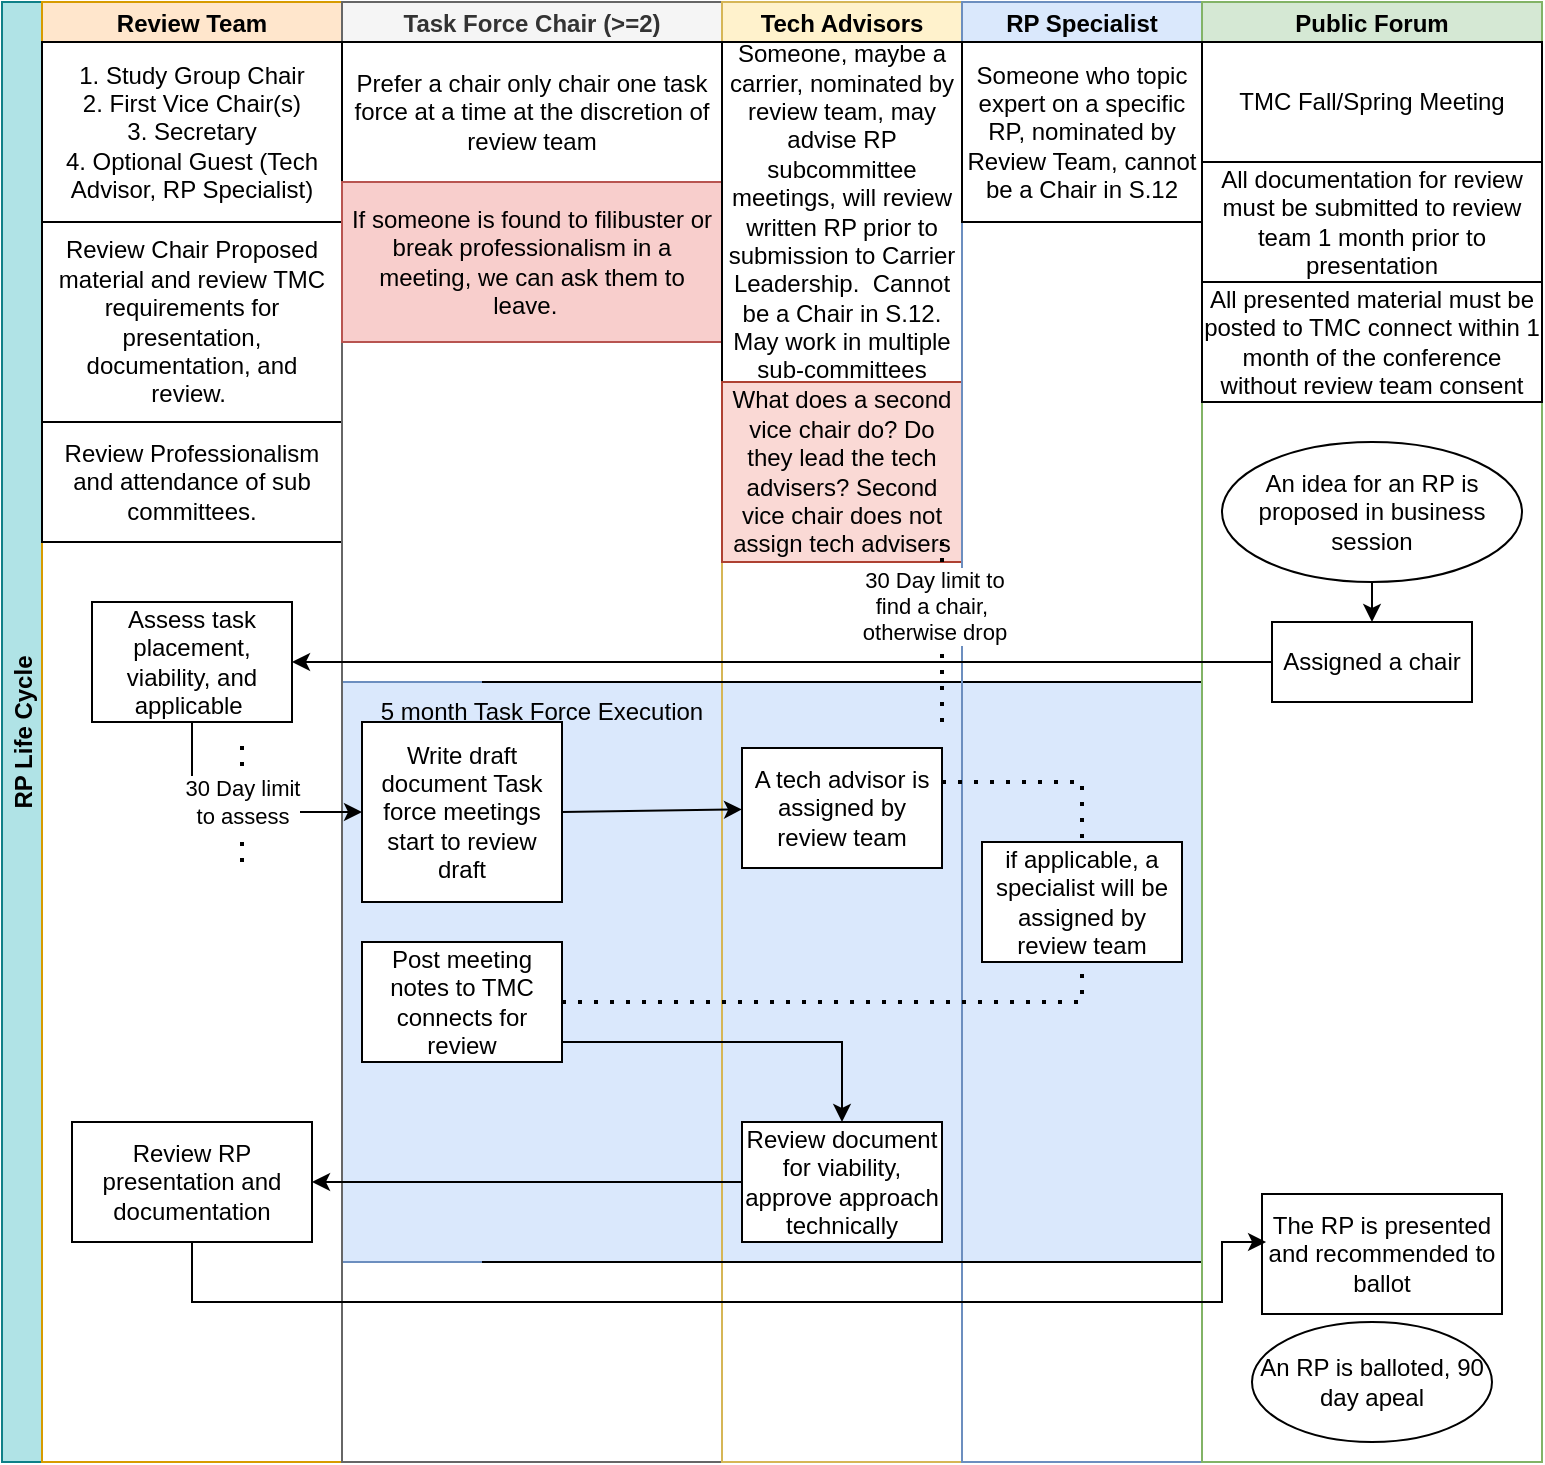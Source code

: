 <mxfile version="20.5.3" type="github">
  <diagram id="VlyM_qsbqjkip8Nx2KwZ" name="Page-1">
    <mxGraphModel dx="1422" dy="762" grid="1" gridSize="10" guides="1" tooltips="1" connect="1" arrows="1" fold="1" page="1" pageScale="1" pageWidth="850" pageHeight="1100" math="0" shadow="0">
      <root>
        <mxCell id="0" />
        <mxCell id="1" parent="0" />
        <mxCell id="Vwr5HX8z7xjedgtPh4Au-28" value="" style="verticalLabelPosition=bottom;verticalAlign=top;html=1;shape=mxgraph.basic.rect;fillColor2=none;strokeWidth=1;size=20;indent=5;fillColor=#dae8fc;strokeColor=#6c8ebf;" vertex="1" parent="1">
          <mxGeometry x="220" y="380" width="430" height="290" as="geometry" />
        </mxCell>
        <mxCell id="n2S20jCCv5cZMQg2Qm6D-1" value="RP Life Cycle" style="swimlane;childLayout=stackLayout;resizeParent=1;resizeParentMax=0;startSize=20;horizontal=0;horizontalStack=1;fillColor=#b0e3e6;strokeColor=#0e8088;" parent="1" vertex="1">
          <mxGeometry x="50" y="40" width="770" height="730" as="geometry" />
        </mxCell>
        <mxCell id="n2S20jCCv5cZMQg2Qm6D-2" value="Review Team" style="swimlane;startSize=20;fillColor=#ffe6cc;strokeColor=#d79b00;" parent="n2S20jCCv5cZMQg2Qm6D-1" vertex="1">
          <mxGeometry x="20" width="150" height="730" as="geometry" />
        </mxCell>
        <mxCell id="n2S20jCCv5cZMQg2Qm6D-17" value="Review Chair Proposed material and review TMC requirements for presentation, documentation, and review.&amp;nbsp;" style="rounded=0;whiteSpace=wrap;html=1;" parent="n2S20jCCv5cZMQg2Qm6D-2" vertex="1">
          <mxGeometry y="110" width="150" height="100" as="geometry" />
        </mxCell>
        <mxCell id="n2S20jCCv5cZMQg2Qm6D-25" value="Review Professionalism and attendance of sub committees." style="rounded=0;whiteSpace=wrap;html=1;" parent="n2S20jCCv5cZMQg2Qm6D-2" vertex="1">
          <mxGeometry y="210" width="150" height="60" as="geometry" />
        </mxCell>
        <mxCell id="n2S20jCCv5cZMQg2Qm6D-26" value="1. Study Group Chair&lt;br&gt;2. First Vice Chair(s)&lt;br&gt;3. Secretary&lt;br&gt;4. Optional Guest (Tech Advisor, RP Specialist)" style="rounded=0;whiteSpace=wrap;html=1;" parent="n2S20jCCv5cZMQg2Qm6D-2" vertex="1">
          <mxGeometry y="20" width="150" height="90" as="geometry" />
        </mxCell>
        <mxCell id="n2S20jCCv5cZMQg2Qm6D-28" value="Assess task placement, viability, and applicable&amp;nbsp;" style="rounded=0;whiteSpace=wrap;html=1;" parent="n2S20jCCv5cZMQg2Qm6D-2" vertex="1">
          <mxGeometry x="25" y="300" width="100" height="60" as="geometry" />
        </mxCell>
        <mxCell id="Vwr5HX8z7xjedgtPh4Au-18" value="Review RP presentation and documentation" style="rounded=0;whiteSpace=wrap;html=1;" vertex="1" parent="n2S20jCCv5cZMQg2Qm6D-2">
          <mxGeometry x="15" y="560" width="120" height="60" as="geometry" />
        </mxCell>
        <mxCell id="n2S20jCCv5cZMQg2Qm6D-3" value="Task Force Chair (&gt;=2)" style="swimlane;startSize=20;fillColor=#f5f5f5;fontColor=#333333;strokeColor=#666666;" parent="n2S20jCCv5cZMQg2Qm6D-1" vertex="1">
          <mxGeometry x="170" width="190" height="730" as="geometry" />
        </mxCell>
        <mxCell id="n2S20jCCv5cZMQg2Qm6D-13" value="Prefer a chair only chair one task force at a time at the discretion of review team" style="rounded=0;whiteSpace=wrap;html=1;" parent="n2S20jCCv5cZMQg2Qm6D-3" vertex="1">
          <mxGeometry y="20" width="190" height="70" as="geometry" />
        </mxCell>
        <mxCell id="n2S20jCCv5cZMQg2Qm6D-20" value="If someone is found to filibuster or break professionalism in a meeting, we can ask them to leave.&amp;nbsp;&amp;nbsp;" style="rounded=0;whiteSpace=wrap;html=1;fillColor=#f8cecc;strokeColor=#b85450;" parent="n2S20jCCv5cZMQg2Qm6D-3" vertex="1">
          <mxGeometry y="90" width="190" height="80" as="geometry" />
        </mxCell>
        <mxCell id="n2S20jCCv5cZMQg2Qm6D-31" value="Write draft document Task force meetings start to review draft" style="rounded=0;whiteSpace=wrap;html=1;" parent="n2S20jCCv5cZMQg2Qm6D-3" vertex="1">
          <mxGeometry x="10" y="360" width="100" height="90" as="geometry" />
        </mxCell>
        <mxCell id="n2S20jCCv5cZMQg2Qm6D-33" value="Post meeting notes to TMC connects for review" style="rounded=0;whiteSpace=wrap;html=1;" parent="n2S20jCCv5cZMQg2Qm6D-3" vertex="1">
          <mxGeometry x="10" y="470" width="100" height="60" as="geometry" />
        </mxCell>
        <mxCell id="Vwr5HX8z7xjedgtPh4Au-15" value="5 month Task Force Execution" style="text;html=1;strokeColor=none;fillColor=none;align=center;verticalAlign=middle;whiteSpace=wrap;rounded=0;" vertex="1" parent="n2S20jCCv5cZMQg2Qm6D-3">
          <mxGeometry x="10" y="340" width="180" height="30" as="geometry" />
        </mxCell>
        <mxCell id="n2S20jCCv5cZMQg2Qm6D-4" value="Tech Advisors" style="swimlane;startSize=20;fillColor=#fff2cc;strokeColor=#d6b656;" parent="n2S20jCCv5cZMQg2Qm6D-1" vertex="1">
          <mxGeometry x="360" width="120" height="730" as="geometry" />
        </mxCell>
        <mxCell id="n2S20jCCv5cZMQg2Qm6D-12" value="Someone, maybe a carrier, nominated by review team, may advise RP subcommittee meetings, will review written RP prior to submission to Carrier Leadership.&amp;nbsp; Cannot be a Chair in S.12. May work in multiple sub-committees" style="rounded=0;whiteSpace=wrap;html=1;" parent="n2S20jCCv5cZMQg2Qm6D-4" vertex="1">
          <mxGeometry y="20" width="120" height="170" as="geometry" />
        </mxCell>
        <mxCell id="n2S20jCCv5cZMQg2Qm6D-34" value="A tech advisor is assigned by review team" style="rounded=0;whiteSpace=wrap;html=1;" parent="n2S20jCCv5cZMQg2Qm6D-4" vertex="1">
          <mxGeometry x="10" y="373" width="100" height="60" as="geometry" />
        </mxCell>
        <mxCell id="n2S20jCCv5cZMQg2Qm6D-41" value="Review document for viability, approve approach technically" style="rounded=0;whiteSpace=wrap;html=1;" parent="n2S20jCCv5cZMQg2Qm6D-4" vertex="1">
          <mxGeometry x="10" y="560" width="100" height="60" as="geometry" />
        </mxCell>
        <mxCell id="Vwr5HX8z7xjedgtPh4Au-13" value="" style="endArrow=none;html=1;rounded=0;" edge="1" parent="n2S20jCCv5cZMQg2Qm6D-4">
          <mxGeometry width="50" height="50" relative="1" as="geometry">
            <mxPoint x="-120" y="340" as="sourcePoint" />
            <mxPoint x="240" y="340" as="targetPoint" />
            <Array as="points">
              <mxPoint x="60" y="340" />
            </Array>
          </mxGeometry>
        </mxCell>
        <mxCell id="Vwr5HX8z7xjedgtPh4Au-30" value="What does a second vice chair do? Do they lead the tech advisers? Second vice chair does not assign tech advisers" style="rounded=0;whiteSpace=wrap;html=1;fillColor=#fad9d5;strokeColor=#ae4132;" vertex="1" parent="n2S20jCCv5cZMQg2Qm6D-4">
          <mxGeometry y="190" width="120" height="90" as="geometry" />
        </mxCell>
        <mxCell id="n2S20jCCv5cZMQg2Qm6D-5" value="RP Specialist" style="swimlane;startSize=20;fillColor=#dae8fc;strokeColor=#6c8ebf;" parent="n2S20jCCv5cZMQg2Qm6D-1" vertex="1">
          <mxGeometry x="480" width="120" height="730" as="geometry" />
        </mxCell>
        <mxCell id="n2S20jCCv5cZMQg2Qm6D-11" value="Someone who topic expert on a specific RP, nominated by Review Team, cannot be a Chair in S.12" style="rounded=0;whiteSpace=wrap;html=1;" parent="n2S20jCCv5cZMQg2Qm6D-5" vertex="1">
          <mxGeometry y="20" width="120" height="90" as="geometry" />
        </mxCell>
        <mxCell id="n2S20jCCv5cZMQg2Qm6D-37" value="if applicable, a specialist will be assigned by review team" style="rounded=0;whiteSpace=wrap;html=1;" parent="n2S20jCCv5cZMQg2Qm6D-5" vertex="1">
          <mxGeometry x="10" y="420" width="100" height="60" as="geometry" />
        </mxCell>
        <mxCell id="n2S20jCCv5cZMQg2Qm6D-39" value="" style="endArrow=none;dashed=1;html=1;dashPattern=1 3;strokeWidth=2;rounded=0;entryX=0.5;entryY=0;entryDx=0;entryDy=0;" parent="n2S20jCCv5cZMQg2Qm6D-5" target="n2S20jCCv5cZMQg2Qm6D-37" edge="1">
          <mxGeometry width="50" height="50" relative="1" as="geometry">
            <mxPoint x="-10" y="390" as="sourcePoint" />
            <mxPoint x="40" y="340" as="targetPoint" />
            <Array as="points">
              <mxPoint x="60" y="390" />
            </Array>
          </mxGeometry>
        </mxCell>
        <mxCell id="Vwr5HX8z7xjedgtPh4Au-14" value="" style="endArrow=none;html=1;rounded=0;" edge="1" parent="n2S20jCCv5cZMQg2Qm6D-5">
          <mxGeometry width="50" height="50" relative="1" as="geometry">
            <mxPoint x="-240" y="630" as="sourcePoint" />
            <mxPoint x="120" y="630" as="targetPoint" />
          </mxGeometry>
        </mxCell>
        <mxCell id="n2S20jCCv5cZMQg2Qm6D-7" value="Public Forum" style="swimlane;startSize=20;fillColor=#d5e8d4;strokeColor=#82b366;" parent="n2S20jCCv5cZMQg2Qm6D-1" vertex="1">
          <mxGeometry x="600" width="170" height="730" as="geometry" />
        </mxCell>
        <mxCell id="n2S20jCCv5cZMQg2Qm6D-8" value="An idea for an RP is proposed in business session" style="ellipse;whiteSpace=wrap;html=1;" parent="n2S20jCCv5cZMQg2Qm6D-7" vertex="1">
          <mxGeometry x="10" y="220" width="150" height="70" as="geometry" />
        </mxCell>
        <mxCell id="n2S20jCCv5cZMQg2Qm6D-9" value="An RP is balloted, 90 day apeal" style="ellipse;whiteSpace=wrap;html=1;" parent="n2S20jCCv5cZMQg2Qm6D-7" vertex="1">
          <mxGeometry x="25" y="660" width="120" height="60" as="geometry" />
        </mxCell>
        <mxCell id="n2S20jCCv5cZMQg2Qm6D-10" value="TMC Fall/Spring Meeting" style="rounded=0;whiteSpace=wrap;html=1;" parent="n2S20jCCv5cZMQg2Qm6D-7" vertex="1">
          <mxGeometry y="20" width="170" height="60" as="geometry" />
        </mxCell>
        <mxCell id="n2S20jCCv5cZMQg2Qm6D-15" value="All documentation for review must be submitted to review team 1 month prior to presentation" style="rounded=0;whiteSpace=wrap;html=1;" parent="n2S20jCCv5cZMQg2Qm6D-7" vertex="1">
          <mxGeometry y="80" width="170" height="60" as="geometry" />
        </mxCell>
        <mxCell id="n2S20jCCv5cZMQg2Qm6D-16" value="All presented material must be posted to TMC connect within 1 month of the conference without review team consent" style="rounded=0;whiteSpace=wrap;html=1;" parent="n2S20jCCv5cZMQg2Qm6D-7" vertex="1">
          <mxGeometry y="140" width="170" height="60" as="geometry" />
        </mxCell>
        <mxCell id="n2S20jCCv5cZMQg2Qm6D-27" value="Assigned a chair" style="rounded=0;whiteSpace=wrap;html=1;" parent="n2S20jCCv5cZMQg2Qm6D-7" vertex="1">
          <mxGeometry x="35" y="310" width="100" height="40" as="geometry" />
        </mxCell>
        <mxCell id="n2S20jCCv5cZMQg2Qm6D-29" value="" style="endArrow=classic;html=1;rounded=0;exitX=0.5;exitY=1;exitDx=0;exitDy=0;entryX=0.5;entryY=0;entryDx=0;entryDy=0;" parent="n2S20jCCv5cZMQg2Qm6D-7" source="n2S20jCCv5cZMQg2Qm6D-8" target="n2S20jCCv5cZMQg2Qm6D-27" edge="1">
          <mxGeometry width="50" height="50" relative="1" as="geometry">
            <mxPoint x="-270" y="300" as="sourcePoint" />
            <mxPoint x="-220" y="250" as="targetPoint" />
          </mxGeometry>
        </mxCell>
        <mxCell id="Vwr5HX8z7xjedgtPh4Au-26" value="The RP is presented and recommended to ballot" style="rounded=0;whiteSpace=wrap;html=1;" vertex="1" parent="n2S20jCCv5cZMQg2Qm6D-7">
          <mxGeometry x="30" y="596" width="120" height="60" as="geometry" />
        </mxCell>
        <mxCell id="n2S20jCCv5cZMQg2Qm6D-30" value="" style="endArrow=classic;html=1;rounded=0;exitX=0;exitY=0.5;exitDx=0;exitDy=0;entryX=1;entryY=0.5;entryDx=0;entryDy=0;" parent="n2S20jCCv5cZMQg2Qm6D-1" source="n2S20jCCv5cZMQg2Qm6D-27" target="n2S20jCCv5cZMQg2Qm6D-28" edge="1">
          <mxGeometry width="50" height="50" relative="1" as="geometry">
            <mxPoint x="260" y="300" as="sourcePoint" />
            <mxPoint x="310" y="250" as="targetPoint" />
          </mxGeometry>
        </mxCell>
        <mxCell id="n2S20jCCv5cZMQg2Qm6D-32" value="" style="endArrow=classic;html=1;rounded=0;exitX=0.5;exitY=1;exitDx=0;exitDy=0;entryX=0;entryY=0.5;entryDx=0;entryDy=0;" parent="n2S20jCCv5cZMQg2Qm6D-1" source="n2S20jCCv5cZMQg2Qm6D-28" target="n2S20jCCv5cZMQg2Qm6D-31" edge="1">
          <mxGeometry width="50" height="50" relative="1" as="geometry">
            <mxPoint x="260" y="310" as="sourcePoint" />
            <mxPoint x="310" y="260" as="targetPoint" />
            <Array as="points">
              <mxPoint x="95" y="405" />
            </Array>
          </mxGeometry>
        </mxCell>
        <mxCell id="n2S20jCCv5cZMQg2Qm6D-35" value="" style="endArrow=classic;html=1;rounded=0;exitX=1;exitY=0.5;exitDx=0;exitDy=0;" parent="n2S20jCCv5cZMQg2Qm6D-1" source="n2S20jCCv5cZMQg2Qm6D-31" target="n2S20jCCv5cZMQg2Qm6D-34" edge="1">
          <mxGeometry width="50" height="50" relative="1" as="geometry">
            <mxPoint x="260" y="330" as="sourcePoint" />
            <mxPoint x="310" y="280" as="targetPoint" />
          </mxGeometry>
        </mxCell>
        <mxCell id="n2S20jCCv5cZMQg2Qm6D-40" value="" style="endArrow=none;dashed=1;html=1;dashPattern=1 3;strokeWidth=2;rounded=0;entryX=0.5;entryY=1;entryDx=0;entryDy=0;exitX=1;exitY=0.5;exitDx=0;exitDy=0;" parent="n2S20jCCv5cZMQg2Qm6D-1" source="n2S20jCCv5cZMQg2Qm6D-33" target="n2S20jCCv5cZMQg2Qm6D-37" edge="1">
          <mxGeometry width="50" height="50" relative="1" as="geometry">
            <mxPoint x="470" y="520" as="sourcePoint" />
            <mxPoint x="500" y="480" as="targetPoint" />
            <Array as="points">
              <mxPoint x="540" y="500" />
            </Array>
          </mxGeometry>
        </mxCell>
        <mxCell id="Vwr5HX8z7xjedgtPh4Au-19" value="" style="endArrow=classic;html=1;rounded=0;entryX=0.5;entryY=0;entryDx=0;entryDy=0;" edge="1" parent="n2S20jCCv5cZMQg2Qm6D-1" target="n2S20jCCv5cZMQg2Qm6D-41">
          <mxGeometry width="50" height="50" relative="1" as="geometry">
            <mxPoint x="280" y="520" as="sourcePoint" />
            <mxPoint x="450" y="400" as="targetPoint" />
            <Array as="points">
              <mxPoint x="420" y="520" />
            </Array>
          </mxGeometry>
        </mxCell>
        <mxCell id="Vwr5HX8z7xjedgtPh4Au-20" value="" style="endArrow=classic;html=1;rounded=0;exitX=0;exitY=0.5;exitDx=0;exitDy=0;entryX=1;entryY=0.5;entryDx=0;entryDy=0;" edge="1" parent="n2S20jCCv5cZMQg2Qm6D-1" source="n2S20jCCv5cZMQg2Qm6D-41" target="Vwr5HX8z7xjedgtPh4Au-18">
          <mxGeometry width="50" height="50" relative="1" as="geometry">
            <mxPoint x="400" y="450" as="sourcePoint" />
            <mxPoint x="160" y="590" as="targetPoint" />
          </mxGeometry>
        </mxCell>
        <mxCell id="Vwr5HX8z7xjedgtPh4Au-27" value="" style="endArrow=classic;html=1;rounded=0;exitX=0.5;exitY=1;exitDx=0;exitDy=0;entryX=0.017;entryY=0.4;entryDx=0;entryDy=0;entryPerimeter=0;" edge="1" parent="n2S20jCCv5cZMQg2Qm6D-1" source="Vwr5HX8z7xjedgtPh4Au-18" target="Vwr5HX8z7xjedgtPh4Au-26">
          <mxGeometry width="50" height="50" relative="1" as="geometry">
            <mxPoint x="400" y="420" as="sourcePoint" />
            <mxPoint x="450" y="370" as="targetPoint" />
            <Array as="points">
              <mxPoint x="95" y="650" />
              <mxPoint x="320" y="650" />
              <mxPoint x="610" y="650" />
              <mxPoint x="610" y="620" />
            </Array>
          </mxGeometry>
        </mxCell>
        <mxCell id="Vwr5HX8z7xjedgtPh4Au-1" value="" style="endArrow=none;dashed=1;html=1;dashPattern=1 3;strokeWidth=2;rounded=0;" edge="1" parent="1">
          <mxGeometry width="50" height="50" relative="1" as="geometry">
            <mxPoint x="520" y="400" as="sourcePoint" />
            <mxPoint x="520" y="310" as="targetPoint" />
          </mxGeometry>
        </mxCell>
        <mxCell id="Vwr5HX8z7xjedgtPh4Au-2" value="30 Day limit to &lt;br&gt;find a chair,&amp;nbsp;&lt;br&gt;otherwise drop" style="edgeLabel;html=1;align=center;verticalAlign=middle;resizable=0;points=[];" vertex="1" connectable="0" parent="Vwr5HX8z7xjedgtPh4Au-1">
          <mxGeometry x="0.289" y="4" relative="1" as="geometry">
            <mxPoint as="offset" />
          </mxGeometry>
        </mxCell>
        <mxCell id="Vwr5HX8z7xjedgtPh4Au-11" value="30 Day limit&lt;br&gt;to assess" style="endArrow=none;dashed=1;html=1;dashPattern=1 3;strokeWidth=2;rounded=0;" edge="1" parent="1">
          <mxGeometry width="50" height="50" relative="1" as="geometry">
            <mxPoint x="170" y="470" as="sourcePoint" />
            <mxPoint x="170" y="410" as="targetPoint" />
            <Array as="points">
              <mxPoint x="170" y="440" />
            </Array>
          </mxGeometry>
        </mxCell>
      </root>
    </mxGraphModel>
  </diagram>
</mxfile>
